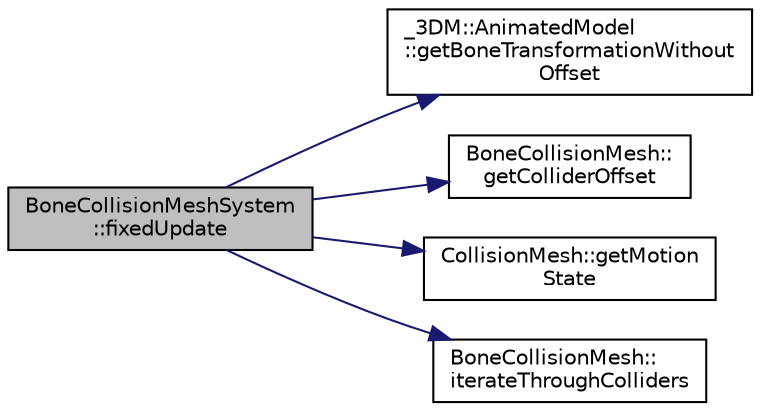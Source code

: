 digraph "BoneCollisionMeshSystem::fixedUpdate"
{
 // INTERACTIVE_SVG=YES
 // LATEX_PDF_SIZE
  edge [fontname="Helvetica",fontsize="10",labelfontname="Helvetica",labelfontsize="10"];
  node [fontname="Helvetica",fontsize="10",shape=record];
  rankdir="LR";
  Node1 [label="BoneCollisionMeshSystem\l::fixedUpdate",height=0.2,width=0.4,color="black", fillcolor="grey75", style="filled", fontcolor="black",tooltip=" "];
  Node1 -> Node2 [color="midnightblue",fontsize="10",style="solid",fontname="Helvetica"];
  Node2 [label="_3DM::AnimatedModel\l::getBoneTransformationWithout\lOffset",height=0.2,width=0.4,color="black", fillcolor="white", style="filled",URL="$de/d92/class__3_d_m_1_1_animated_model.html#acd0123cec602ca301053cc815c8579ef",tooltip=" "];
  Node1 -> Node3 [color="midnightblue",fontsize="10",style="solid",fontname="Helvetica"];
  Node3 [label="BoneCollisionMesh::\lgetColliderOffset",height=0.2,width=0.4,color="black", fillcolor="white", style="filled",URL="$d6/d9c/class_bone_collision_mesh.html#a7e3d6ddfb59eb29322e8151e5cd3dce8",tooltip=" "];
  Node1 -> Node4 [color="midnightblue",fontsize="10",style="solid",fontname="Helvetica"];
  Node4 [label="CollisionMesh::getMotion\lState",height=0.2,width=0.4,color="black", fillcolor="white", style="filled",URL="$d4/daa/class_collision_mesh.html#a02928b344526cfd34cea642f92c020e3",tooltip=" "];
  Node1 -> Node5 [color="midnightblue",fontsize="10",style="solid",fontname="Helvetica"];
  Node5 [label="BoneCollisionMesh::\literateThroughColliders",height=0.2,width=0.4,color="black", fillcolor="white", style="filled",URL="$d6/d9c/class_bone_collision_mesh.html#ab02a5fde4d91ea0abe81cd5591bf7383",tooltip=" "];
}
